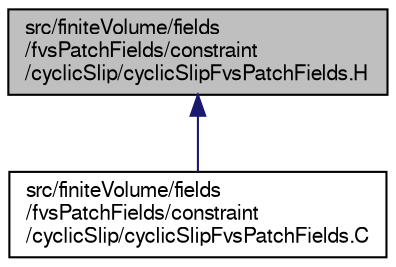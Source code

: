 digraph "src/finiteVolume/fields/fvsPatchFields/constraint/cyclicSlip/cyclicSlipFvsPatchFields.H"
{
  bgcolor="transparent";
  edge [fontname="FreeSans",fontsize="10",labelfontname="FreeSans",labelfontsize="10"];
  node [fontname="FreeSans",fontsize="10",shape=record];
  Node214 [label="src/finiteVolume/fields\l/fvsPatchFields/constraint\l/cyclicSlip/cyclicSlipFvsPatchFields.H",height=0.2,width=0.4,color="black", fillcolor="grey75", style="filled", fontcolor="black"];
  Node214 -> Node215 [dir="back",color="midnightblue",fontsize="10",style="solid",fontname="FreeSans"];
  Node215 [label="src/finiteVolume/fields\l/fvsPatchFields/constraint\l/cyclicSlip/cyclicSlipFvsPatchFields.C",height=0.2,width=0.4,color="black",URL="$a02594.html"];
}
